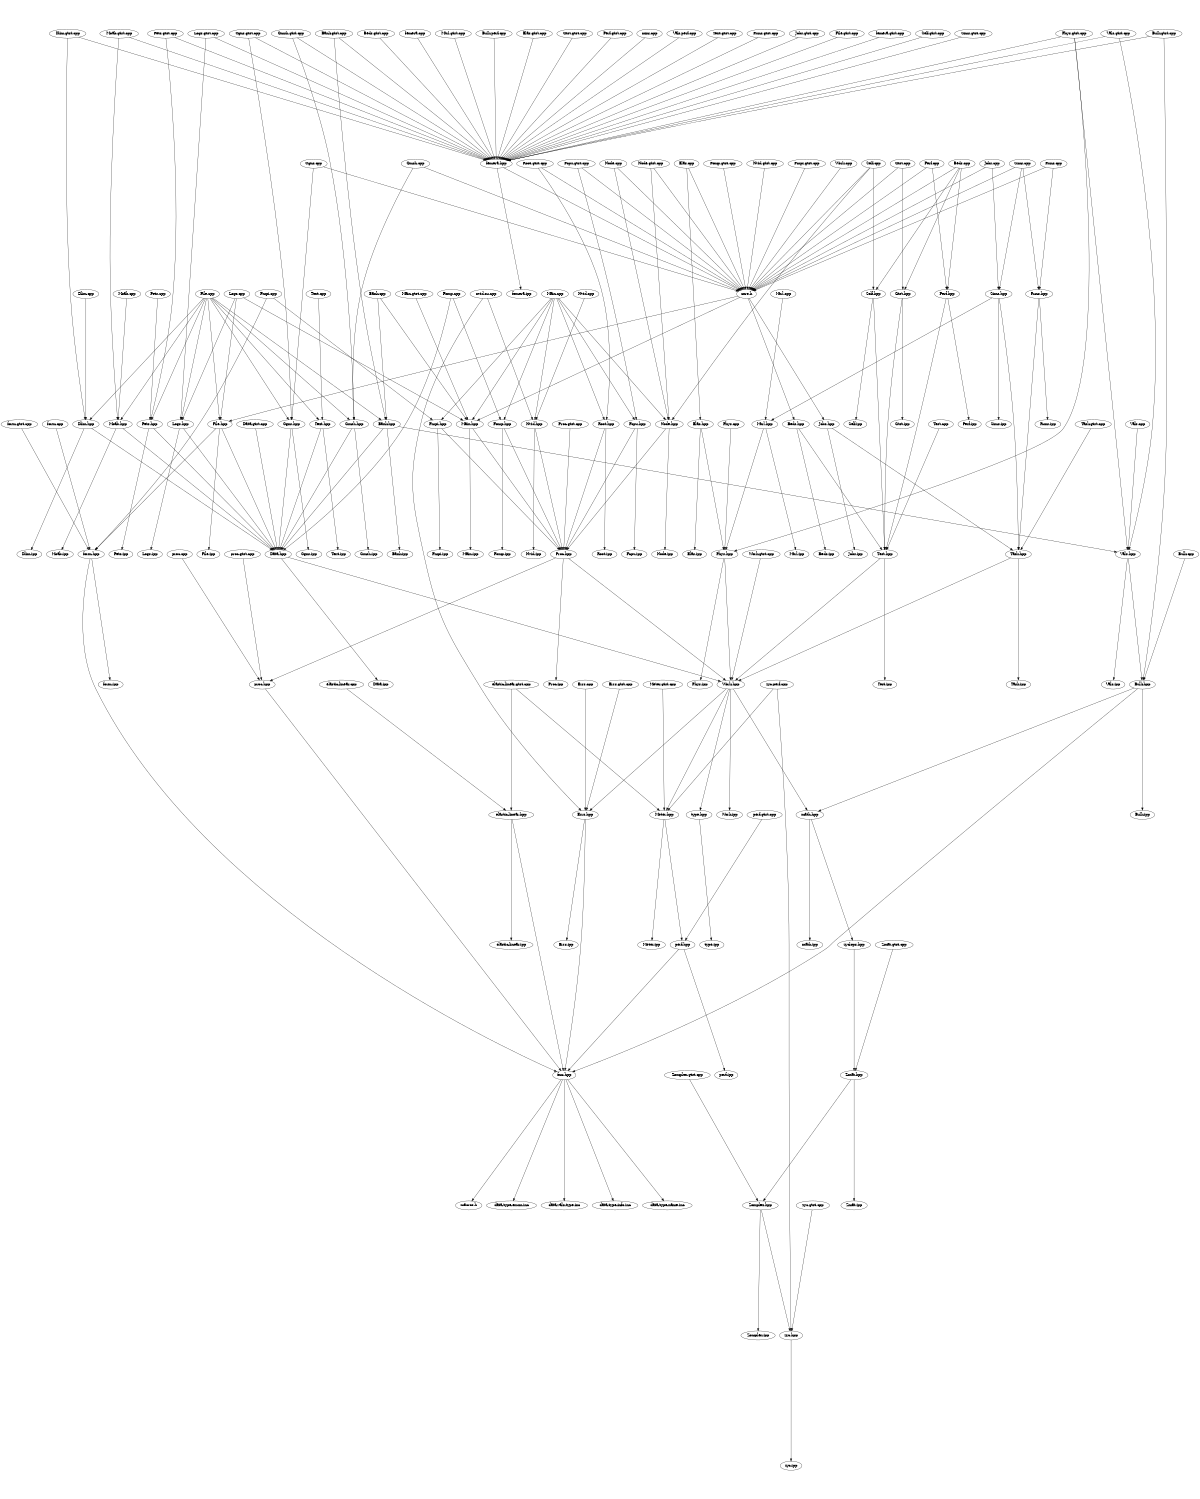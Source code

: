 digraph "source tree" {
    overlap=scale;
    size="8,10";
    ratio="fill";
    fontsize="16";
    fontname="Helvetica";
	clusterrank="local";
	"Beds.cpp" -> "Self.hpp"
	"form.hpp" -> "form.ipp"
	"Bulk.cpp" -> "Bulk.hpp"
	"elastic-linear.hpp" -> "elastic-linear.ipp"
	"nvid.cu.cpp" -> "Errs.hpp"
	"Dlim.cpp" -> "Dlim.hpp"
	"Gtst.cpp" -> "core.h"
	"Fomp.gtst.cpp" -> "core.h"
	"Dlim.gtst.cpp" -> "Dlim.hpp"
	"Bank.gtst.cpp" -> "femera.hpp"
	"Logs.cpp" -> "Logs.hpp"
	"Phys.gtst.cpp" -> "Phys.hpp"
	"Jobs.cpp" -> "core.h"
	"femera.cpp" -> "femera.hpp"
	"Mtrl.gtst.cpp" -> "femera.hpp"
	"Moab.hpp" -> "Moab.ipp"
	"Zmat.hpp" -> "Zomplex.hpp"
	"Fmpi.cpp" -> "Fmpi.hpp"
	"Mtrl.hpp" -> "Phys.hpp"
	"File.cpp" -> "File.hpp"
	"Bulk.hpp" -> "math.hpp"
	"Cgns.hpp" -> "Data.hpp"
	"Nvid.hpp" -> "Proc.hpp"
	"Cgns.gtst.cpp" -> "femera.hpp"
	"Self.hpp" -> "Self.ipp"
	"Runs.cpp" -> "Runs.hpp"
	"Bulk.perf.cpp" -> "femera.hpp"
	"Elas.gtst.cpp" -> "femera.hpp"
	"Dlim.hpp" -> "Data.hpp"
	"Pets.gtst.cpp" -> "femera.hpp"
	"File.hpp" -> "Data.hpp"
	"Root.hpp" -> "Proc.hpp"
	"Pets.cpp" -> "Pets.hpp"
	"Phys.gtst.cpp" -> "Vals.hpp"
	"Fomp.cpp" -> "Fomp.hpp"
	"Logs.gtst.cpp" -> "Logs.hpp"
	"Nvid.gtst.cpp" -> "core.h"
	"Gtst.gtst.cpp" -> "femera.hpp"
	"Elas.hpp" -> "Elas.ipp"
	"Logs.cpp" -> "File.hpp"
	"Text.hpp" -> "Data.hpp"
	"File.cpp" -> "Text.hpp"
	"Vals.hpp" -> "Bulk.hpp"
	"elastic-linear.gtst.cpp" -> "elastic-linear.hpp"
	"Perf.gtst.cpp" -> "femera.hpp"
	"Task.hpp" -> "Work.hpp"
	"zyc.hpp" -> "zyc.ipp"
	"File.cpp" -> "Cgns.hpp"
	"Bank.hpp" -> "Vals.hpp"
	"Meter.gtst.cpp" -> "Meter.hpp"
	"Dlim.gtst.cpp" -> "femera.hpp"
	"Proc.hpp" -> "proc.hpp"
	"Main.gtst.cpp" -> "Main.hpp"
	"Fomp.hpp" -> "Proc.hpp"
	"mini.cpp" -> "femera.hpp"
	"fmr.hpp" -> "data-vals-type.inc"
	"Main.cpp" -> "Fmpi.hpp"
	"Node.gtst.cpp" -> "core.h"
	"Text.hpp" -> "Text.ipp"
	"femera.hpp" -> "femera.ipp"
	"Bank.gtst.cpp" -> "Bank.hpp"
	"Self.hpp" -> "Test.hpp"
	"proc.cpp" -> "proc.hpp"
	"zyc.perf.cpp" -> "zyc.hpp"
	"Beds.hpp" -> "Test.hpp"
	"Node.cpp" -> "Node.hpp"
	"Work.hpp" -> "Meter.hpp"
	"Logs.gtst.cpp" -> "femera.hpp"
	"Sims.cpp" -> "Sims.hpp"
	"Node.cpp" -> "core.h"
	"File.cpp" -> "Pets.hpp"
	"Vals.perf.cpp" -> "femera.hpp"
	"Node.gtst.cpp" -> "Node.hpp"
	"Node.hpp" -> "Proc.hpp"
	"Errs.hpp" -> "fmr.hpp"
	"Zomplex.gtst.cpp" -> "Zomplex.hpp"
	"femera.hpp" -> "core.h"
	"Jobs.hpp" -> "Jobs.ipp"
	"Perf.cpp" -> "core.h"
	"Mtrl.cpp" -> "Mtrl.hpp"
	"Main.cpp" -> "Fomp.hpp"
	"Sims.cpp" -> "core.h"
	"Text.gtst.cpp" -> "femera.hpp"
	"Proc.hpp" -> "Work.hpp"
	"Main.cpp" -> "Node.hpp"
	"math.hpp" -> "zyclops.hpp"
	"elastic-linear.gtst.cpp" -> "Meter.hpp"
	"Vals.gtst.cpp" -> "Vals.hpp"
	"Meter.hpp" -> "Meter.ipp"
	"Runs.gtst.cpp" -> "femera.hpp"
	"Work.hpp" -> "Work.ipp"
	"perf.hpp" -> "fmr.hpp"
	"Gtst.cpp" -> "Gtst.hpp"
	"File.cpp" -> "Logs.hpp"
	"Self.cpp" -> "Self.hpp"
	"Elas.hpp" -> "Phys.hpp"
	"Proc.gtst.cpp" -> "Proc.hpp"
	"Beds.cpp" -> "Gtst.hpp"
	"Work.hpp" -> "Errs.hpp"
	"Main.cpp" -> "Nvid.hpp"
	"Sims.cpp" -> "Runs.hpp"
	"Nvid.hpp" -> "Nvid.ipp"
	"Logs.hpp" -> "Data.hpp"
	"math.hpp" -> "math.ipp"
	"Sims.hpp" -> "Mtrl.hpp"
	"File.hpp" -> "form.hpp"
	"Cgns.hpp" -> "Cgns.ipp"
	"Perf.cpp" -> "Perf.hpp"
	"elastic-linear.hpp" -> "fmr.hpp"
	"Bulk.hpp" -> "fmr.hpp"
	"elastic-linear.cpp" -> "elastic-linear.hpp"
	"Moab.gtst.cpp" -> "femera.hpp"
	"Gmsh.hpp" -> "Gmsh.ipp"
	"Gmsh.gtst.cpp" -> "femera.hpp"
	"Jobs.gtst.cpp" -> "femera.hpp"
	"Bulk.hpp" -> "Bulk.ipp"
	"Task.gtst.cpp" -> "Task.hpp"
	"Fmpi.hpp" -> "Fmpi.ipp"
	"Fcpu.gtst.cpp" -> "Fcpu.hpp"
	"type.hpp" -> "type.ipp"
	"Moab.gtst.cpp" -> "Moab.hpp"
	"proc.gtst.cpp" -> "proc.hpp"
	"fmr.hpp" -> "data-type-info.inc"
	"Data.hpp" -> "Work.hpp"
	"Cgns.gtst.cpp" -> "Cgns.hpp"
	"Gtst.hpp" -> "Gtst.ipp"
	"Test.hpp" -> "Test.ipp"
	"Errs.cpp" -> "Errs.hpp"
	"File.cpp" -> "Gmsh.hpp"
	"Gmsh.hpp" -> "Data.hpp"
	"Fcpu.gtst.cpp" -> "core.h"
	"Vals.hpp" -> "Vals.ipp"
	"Fcpu.hpp" -> "Proc.hpp"
	"fmr.hpp" -> "data-type-name.inc"
	"Runs.hpp" -> "Task.hpp"
	"Work.hpp" -> "type.hpp"
	"Vals.gtst.cpp" -> "femera.hpp"
	"File.gtst.cpp" -> "femera.hpp"
	"Bank.cpp" -> "Main.hpp"
	"Phys.cpp" -> "Phys.hpp"
	"Phys.gtst.cpp" -> "femera.hpp"
	"Bank.hpp" -> "Data.hpp"
	"Data.hpp" -> "Data.ipp"
	"Fmpi.cpp" -> "form.hpp"
	"zyclops.hpp" -> "Zmat.hpp"
	"Perf.hpp" -> "Perf.ipp"
	"form.cpp" -> "form.hpp"
	"Gmsh.gtst.cpp" -> "Gmsh.hpp"
	"Elas.cpp" -> "Elas.hpp"
	"Beds.cpp" -> "core.h"
	"Bulk.gtst.cpp" -> "Bulk.hpp"
	"Zmat.gtst.cpp" -> "Zmat.hpp"
	"Text.cpp" -> "Text.hpp"
	"core.h" -> "Jobs.hpp"
	"Main.cpp" -> "Fcpu.hpp"
	"Test.cpp" -> "Test.hpp"
	"Fomp.hpp" -> "Fomp.ipp"
	"Cgns.cpp" -> "core.h"
	"Main.cpp" -> "Root.hpp"
	"femera.gtst.cpp" -> "femera.hpp"
	"Logs.cpp" -> "Main.hpp"
	"Fmpi.hpp" -> "Proc.hpp"
	"Self.gtst.cpp" -> "femera.hpp"
	"Data.gtst.cpp" -> "Data.hpp"
	"File.hpp" -> "File.ipp"
	"core.h" -> "Main.hpp"
	"Main.hpp" -> "Main.ipp"
	"Beds.cpp" -> "Perf.hpp"
	"Fcpu.hpp" -> "Fcpu.ipp"
	"Zomplex.hpp" -> "Zomplex.ipp"
	"Bank.cpp" -> "Bank.hpp"
	"fmr.hpp" -> "macros.h"
	"Zomplex.hpp" -> "zyc.hpp"
	"Runs.cpp" -> "core.h"
	"Fmpi.gtst.cpp" -> "core.h"
	"Proc.hpp" -> "Proc.ipp"
	"Sims.gtst.cpp" -> "femera.hpp"
	"Root.hpp" -> "Root.ipp"
	"form.gtst.cpp" -> "form.hpp"
	"fmr.hpp" -> "data-type-enum.inc"
	"Moab.cpp" -> "Moab.hpp"
	"Mtrl.hpp" -> "Mtrl.ipp"
	"Cgns.cpp" -> "Cgns.hpp"
	"Vals.cpp" -> "Vals.hpp"
	"Main.hpp" -> "Proc.hpp"
	"Moab.hpp" -> "Data.hpp"
	"zyc.perf.cpp" -> "Meter.hpp"
	"Work.gtst.cpp" -> "Work.hpp"
	"Root.gtst.cpp" -> "Root.hpp"
	"core.h" -> "File.hpp"
	"form.hpp" -> "fmr.hpp"
	"proc.hpp" -> "fmr.hpp"
	"Pets.gtst.cpp" -> "Pets.hpp"
	"File.cpp" -> "Dlim.hpp"
	"Gmsh.cpp" -> "Gmsh.hpp"
	"Main.cpp" -> "Main.hpp"
	"Jobs.cpp" -> "Sims.hpp"
	"Phys.hpp" -> "Work.hpp"
	"Work.hpp" -> "math.hpp"
	"Fomp.cpp" -> "Data.hpp"
	"Perf.hpp" -> "Test.hpp"
	"Node.hpp" -> "Node.ipp"
	"File.cpp" -> "Bank.hpp"
	"Task.hpp" -> "Task.ipp"
	"Errs.hpp" -> "Errs.ipp"
	"Bulk.gtst.cpp" -> "femera.hpp"
	"Jobs.hpp" -> "Task.hpp"
	"Work.cpp" -> "core.h"
	"Logs.hpp" -> "Logs.ipp"
	"Root.gtst.cpp" -> "core.h"
	"Beds.hpp" -> "Beds.ipp"
	"Pets.hpp" -> "Data.hpp"
	"nvid.cu.cpp" -> "Nvid.hpp"
	"Errs.gtst.cpp" -> "Errs.hpp"
	"Elas.cpp" -> "core.h"
	"Sims.hpp" -> "Sims.ipp"
	"perf.gtst.cpp" -> "perf.hpp"
	"Self.cpp" -> "core.h"
	"Bank.hpp" -> "Bank.ipp"
	"Beds.gtst.cpp" -> "femera.hpp"
	"Zmat.hpp" -> "Zmat.ipp"
	"Phys.hpp" -> "Phys.ipp"
	"Gmsh.cpp" -> "core.h"
	"File.cpp" -> "Moab.hpp"
	"Gtst.hpp" -> "Test.hpp"
	"perf.hpp" -> "perf.ipp"
	"Runs.hpp" -> "Runs.ipp"
	"Sims.hpp" -> "Task.hpp"
	"core.h" -> "Beds.hpp"
	"Nvid.cpp" -> "Nvid.hpp"
	"Meter.hpp" -> "perf.hpp"
	"Dlim.hpp" -> "Dlim.ipp"
	"Self.cpp" -> "Node.hpp"
	"Test.hpp" -> "Work.hpp"
	"zyc.gtst.cpp" -> "zyc.hpp"
	"Pets.hpp" -> "Pets.ipp"
}
